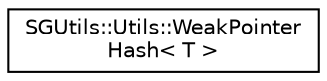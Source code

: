 digraph "Graphical Class Hierarchy"
{
 // LATEX_PDF_SIZE
  edge [fontname="Helvetica",fontsize="10",labelfontname="Helvetica",labelfontsize="10"];
  node [fontname="Helvetica",fontsize="10",shape=record];
  rankdir="LR";
  Node0 [label="SGUtils::Utils::WeakPointer\lHash\< T \>",height=0.2,width=0.4,color="black", fillcolor="white", style="filled",URL="$structSGUtils_1_1Utils_1_1WeakPointerHash.html",tooltip=" "];
}
